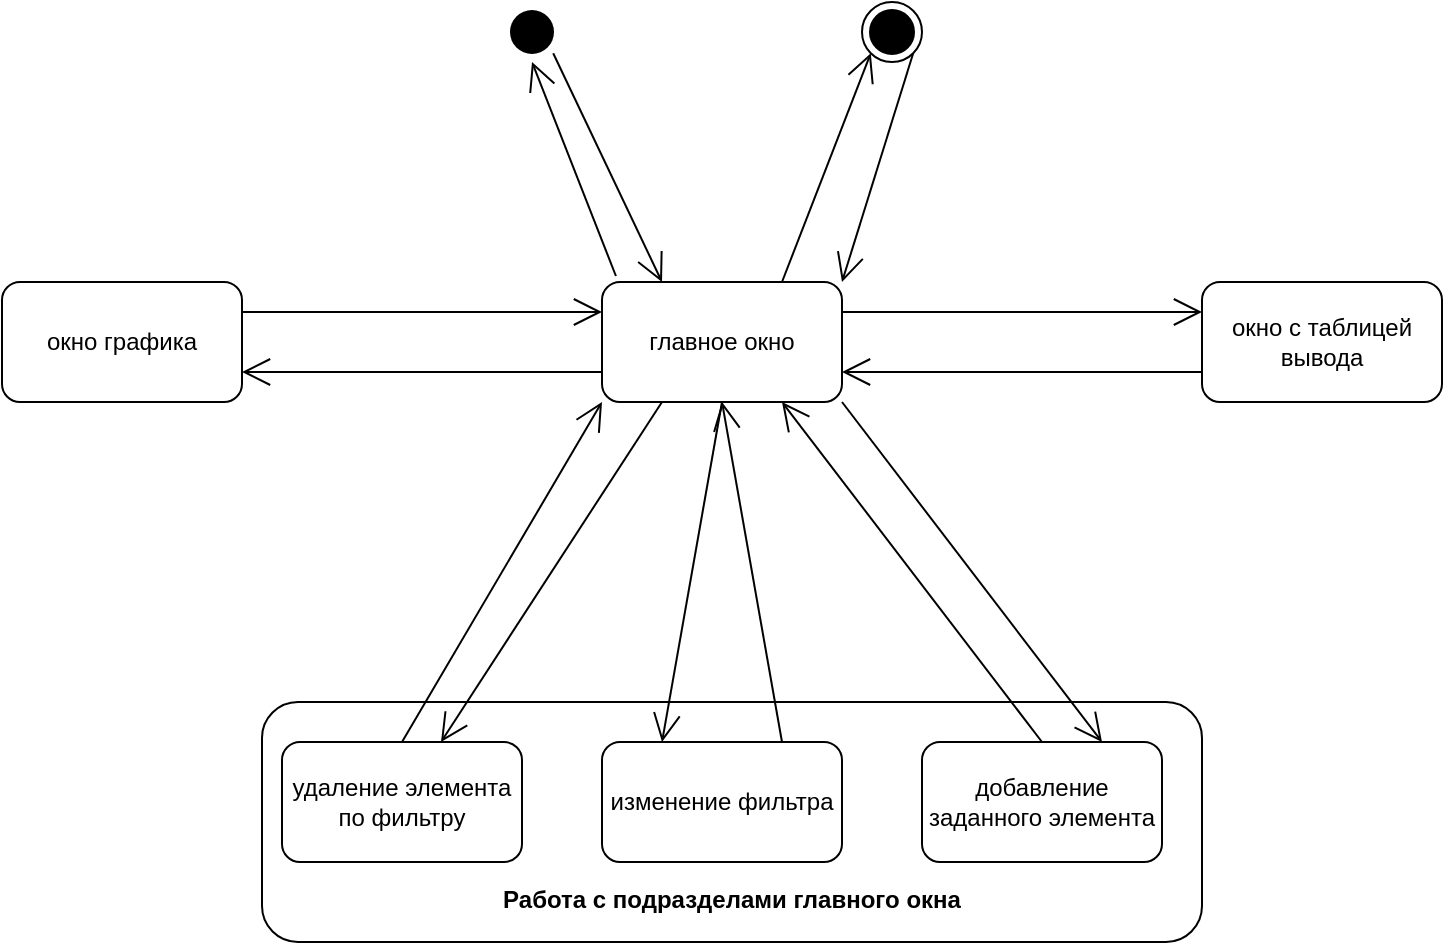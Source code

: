 <mxfile version="12.6.5" type="device"><diagram name="Page-1" id="9f46799a-70d6-7492-0946-bef42562c5a5"><mxGraphModel dx="1086" dy="806" grid="1" gridSize="10" guides="1" tooltips="1" connect="1" arrows="1" fold="1" page="1" pageScale="1" pageWidth="1100" pageHeight="850" background="#ffffff" math="0" shadow="0"><root><mxCell id="0"/><mxCell id="1" parent="0"/><mxCell id="cDxTi5rdt6d1bXOZ5rvn-14" value="&lt;p style=&quot;margin: 0px ; margin-top: 4px ; text-align: center&quot;&gt;&lt;br&gt;&lt;/p&gt;&lt;p style=&quot;margin: 0px ; margin-top: 4px ; text-align: center&quot;&gt;&lt;br&gt;&lt;/p&gt;&lt;p style=&quot;margin: 0px ; margin-top: 4px ; text-align: center&quot;&gt;&lt;br&gt;&lt;/p&gt;&lt;p style=&quot;margin: 0px ; margin-top: 4px ; text-align: center&quot;&gt;&lt;br&gt;&lt;/p&gt;&lt;p style=&quot;margin: 0px ; margin-top: 4px ; text-align: center&quot;&gt;&lt;br&gt;&lt;b&gt;Работа с подразделами&amp;nbsp;&lt;/b&gt;&lt;b&gt;главного окна&lt;/b&gt;&lt;/p&gt;" style="verticalAlign=top;align=left;overflow=fill;fontSize=12;fontFamily=Helvetica;html=1;rounded=1;comic=0;strokeColor=#000000;" vertex="1" parent="1"><mxGeometry x="320" y="500" width="470" height="120" as="geometry"/></mxCell><mxCell id="cDxTi5rdt6d1bXOZ5rvn-1" value="" style="ellipse;html=1;shape=endState;fillColor=#000000;strokeColor=none;" vertex="1" parent="1"><mxGeometry x="440" y="150" width="30" height="30" as="geometry"/></mxCell><mxCell id="cDxTi5rdt6d1bXOZ5rvn-2" value="" style="ellipse;html=1;shape=endState;fillColor=#000000;strokeColor=#000000;" vertex="1" parent="1"><mxGeometry x="620" y="150" width="30" height="30" as="geometry"/></mxCell><mxCell id="cDxTi5rdt6d1bXOZ5rvn-3" value="главное окно" style="rounded=1;whiteSpace=wrap;html=1;strokeColor=#000000;" vertex="1" parent="1"><mxGeometry x="490" y="290" width="120" height="60" as="geometry"/></mxCell><mxCell id="cDxTi5rdt6d1bXOZ5rvn-4" value="окно графика" style="rounded=1;whiteSpace=wrap;html=1;strokeColor=#000000;" vertex="1" parent="1"><mxGeometry x="190" y="290" width="120" height="60" as="geometry"/></mxCell><mxCell id="cDxTi5rdt6d1bXOZ5rvn-5" value="окно с таблицей вывода" style="rounded=1;whiteSpace=wrap;html=1;strokeColor=#000000;" vertex="1" parent="1"><mxGeometry x="790" y="290" width="120" height="60" as="geometry"/></mxCell><mxCell id="cDxTi5rdt6d1bXOZ5rvn-6" value="изменение фильтра" style="rounded=1;whiteSpace=wrap;html=1;strokeColor=#000000;" vertex="1" parent="1"><mxGeometry x="490" y="520" width="120" height="60" as="geometry"/></mxCell><mxCell id="cDxTi5rdt6d1bXOZ5rvn-7" value="удаление элемента по фильтру" style="rounded=1;whiteSpace=wrap;html=1;strokeColor=#000000;" vertex="1" parent="1"><mxGeometry x="330" y="520" width="120" height="60" as="geometry"/></mxCell><mxCell id="cDxTi5rdt6d1bXOZ5rvn-8" value="добавление заданного элемента" style="rounded=1;whiteSpace=wrap;html=1;strokeColor=#000000;" vertex="1" parent="1"><mxGeometry x="650" y="520" width="120" height="60" as="geometry"/></mxCell><mxCell id="cDxTi5rdt6d1bXOZ5rvn-17" value="" style="endArrow=open;endFill=1;endSize=12;html=1;exitX=0.5;exitY=0;exitDx=0;exitDy=0;entryX=0;entryY=1;entryDx=0;entryDy=0;" edge="1" parent="1" source="cDxTi5rdt6d1bXOZ5rvn-7" target="cDxTi5rdt6d1bXOZ5rvn-3"><mxGeometry width="160" relative="1" as="geometry"><mxPoint x="170" y="710" as="sourcePoint"/><mxPoint x="330" y="720" as="targetPoint"/></mxGeometry></mxCell><mxCell id="cDxTi5rdt6d1bXOZ5rvn-18" value="" style="endArrow=open;endFill=1;endSize=12;html=1;exitX=0.25;exitY=1;exitDx=0;exitDy=0;" edge="1" parent="1" source="cDxTi5rdt6d1bXOZ5rvn-3" target="cDxTi5rdt6d1bXOZ5rvn-7"><mxGeometry width="160" relative="1" as="geometry"><mxPoint x="160" y="760" as="sourcePoint"/><mxPoint x="320" y="760" as="targetPoint"/></mxGeometry></mxCell><mxCell id="cDxTi5rdt6d1bXOZ5rvn-21" value="" style="endArrow=open;endFill=1;endSize=12;html=1;entryX=0.75;entryY=0;entryDx=0;entryDy=0;exitX=1;exitY=1;exitDx=0;exitDy=0;" edge="1" parent="1" source="cDxTi5rdt6d1bXOZ5rvn-3" target="cDxTi5rdt6d1bXOZ5rvn-8"><mxGeometry width="160" relative="1" as="geometry"><mxPoint x="190" y="640" as="sourcePoint"/><mxPoint x="350" y="640" as="targetPoint"/></mxGeometry></mxCell><mxCell id="cDxTi5rdt6d1bXOZ5rvn-22" value="" style="endArrow=open;endFill=1;endSize=12;html=1;entryX=0.75;entryY=1;entryDx=0;entryDy=0;exitX=0.5;exitY=0;exitDx=0;exitDy=0;" edge="1" parent="1" source="cDxTi5rdt6d1bXOZ5rvn-8" target="cDxTi5rdt6d1bXOZ5rvn-3"><mxGeometry width="160" relative="1" as="geometry"><mxPoint x="180" y="680" as="sourcePoint"/><mxPoint x="340" y="680" as="targetPoint"/></mxGeometry></mxCell><mxCell id="cDxTi5rdt6d1bXOZ5rvn-23" value="" style="endArrow=open;endFill=1;endSize=12;html=1;entryX=0.5;entryY=1;entryDx=0;entryDy=0;exitX=0.75;exitY=0;exitDx=0;exitDy=0;" edge="1" parent="1" source="cDxTi5rdt6d1bXOZ5rvn-6" target="cDxTi5rdt6d1bXOZ5rvn-3"><mxGeometry width="160" relative="1" as="geometry"><mxPoint x="170" y="720" as="sourcePoint"/><mxPoint x="330" y="720" as="targetPoint"/></mxGeometry></mxCell><mxCell id="cDxTi5rdt6d1bXOZ5rvn-24" value="" style="endArrow=open;endFill=1;endSize=12;html=1;entryX=0.25;entryY=0;entryDx=0;entryDy=0;exitX=0.5;exitY=1;exitDx=0;exitDy=0;" edge="1" parent="1" source="cDxTi5rdt6d1bXOZ5rvn-3" target="cDxTi5rdt6d1bXOZ5rvn-6"><mxGeometry width="160" relative="1" as="geometry"><mxPoint x="160" y="760" as="sourcePoint"/><mxPoint x="320" y="760" as="targetPoint"/></mxGeometry></mxCell><mxCell id="cDxTi5rdt6d1bXOZ5rvn-25" value="" style="endArrow=open;endFill=1;endSize=12;html=1;entryX=0;entryY=0.25;entryDx=0;entryDy=0;exitX=1;exitY=0.25;exitDx=0;exitDy=0;" edge="1" parent="1" source="cDxTi5rdt6d1bXOZ5rvn-4" target="cDxTi5rdt6d1bXOZ5rvn-3"><mxGeometry width="160" relative="1" as="geometry"><mxPoint x="190" y="640" as="sourcePoint"/><mxPoint x="350" y="640" as="targetPoint"/></mxGeometry></mxCell><mxCell id="cDxTi5rdt6d1bXOZ5rvn-26" value="" style="endArrow=open;endFill=1;endSize=12;html=1;entryX=1;entryY=0.75;entryDx=0;entryDy=0;exitX=0;exitY=0.75;exitDx=0;exitDy=0;" edge="1" parent="1" source="cDxTi5rdt6d1bXOZ5rvn-3" target="cDxTi5rdt6d1bXOZ5rvn-4"><mxGeometry width="160" relative="1" as="geometry"><mxPoint x="180" y="680" as="sourcePoint"/><mxPoint x="340" y="680" as="targetPoint"/></mxGeometry></mxCell><mxCell id="cDxTi5rdt6d1bXOZ5rvn-27" value="" style="endArrow=open;endFill=1;endSize=12;html=1;entryX=1;entryY=0.75;entryDx=0;entryDy=0;exitX=0;exitY=0.75;exitDx=0;exitDy=0;" edge="1" parent="1" source="cDxTi5rdt6d1bXOZ5rvn-5" target="cDxTi5rdt6d1bXOZ5rvn-3"><mxGeometry width="160" relative="1" as="geometry"><mxPoint x="170" y="720" as="sourcePoint"/><mxPoint x="330" y="720" as="targetPoint"/></mxGeometry></mxCell><mxCell id="cDxTi5rdt6d1bXOZ5rvn-28" value="" style="endArrow=open;endFill=1;endSize=12;html=1;entryX=0;entryY=0.25;entryDx=0;entryDy=0;exitX=1;exitY=0.25;exitDx=0;exitDy=0;" edge="1" parent="1" source="cDxTi5rdt6d1bXOZ5rvn-3" target="cDxTi5rdt6d1bXOZ5rvn-5"><mxGeometry width="160" relative="1" as="geometry"><mxPoint x="160" y="760" as="sourcePoint"/><mxPoint x="320" y="760" as="targetPoint"/></mxGeometry></mxCell><mxCell id="cDxTi5rdt6d1bXOZ5rvn-30" value="" style="endArrow=open;endFill=1;endSize=12;html=1;entryX=0.5;entryY=1;entryDx=0;entryDy=0;exitX=0.058;exitY=-0.05;exitDx=0;exitDy=0;exitPerimeter=0;" edge="1" parent="1" source="cDxTi5rdt6d1bXOZ5rvn-3" target="cDxTi5rdt6d1bXOZ5rvn-1"><mxGeometry width="160" relative="1" as="geometry"><mxPoint x="190" y="640" as="sourcePoint"/><mxPoint x="350" y="640" as="targetPoint"/></mxGeometry></mxCell><mxCell id="cDxTi5rdt6d1bXOZ5rvn-31" value="" style="endArrow=open;endFill=1;endSize=12;html=1;exitX=1;exitY=1;exitDx=0;exitDy=0;entryX=1;entryY=0;entryDx=0;entryDy=0;" edge="1" parent="1" source="cDxTi5rdt6d1bXOZ5rvn-2" target="cDxTi5rdt6d1bXOZ5rvn-3"><mxGeometry width="160" relative="1" as="geometry"><mxPoint x="180" y="680" as="sourcePoint"/><mxPoint x="340" y="680" as="targetPoint"/></mxGeometry></mxCell><mxCell id="cDxTi5rdt6d1bXOZ5rvn-32" value="" style="endArrow=open;endFill=1;endSize=12;html=1;entryX=0;entryY=1;entryDx=0;entryDy=0;exitX=0.75;exitY=0;exitDx=0;exitDy=0;" edge="1" parent="1" source="cDxTi5rdt6d1bXOZ5rvn-3" target="cDxTi5rdt6d1bXOZ5rvn-2"><mxGeometry width="160" relative="1" as="geometry"><mxPoint x="170" y="720" as="sourcePoint"/><mxPoint x="330" y="720" as="targetPoint"/></mxGeometry></mxCell><mxCell id="cDxTi5rdt6d1bXOZ5rvn-33" value="" style="endArrow=open;endFill=1;endSize=12;html=1;entryX=0.25;entryY=0;entryDx=0;entryDy=0;exitX=1;exitY=1;exitDx=0;exitDy=0;" edge="1" parent="1" source="cDxTi5rdt6d1bXOZ5rvn-1" target="cDxTi5rdt6d1bXOZ5rvn-3"><mxGeometry width="160" relative="1" as="geometry"><mxPoint x="160" y="760" as="sourcePoint"/><mxPoint x="320" y="760" as="targetPoint"/></mxGeometry></mxCell></root></mxGraphModel></diagram></mxfile>